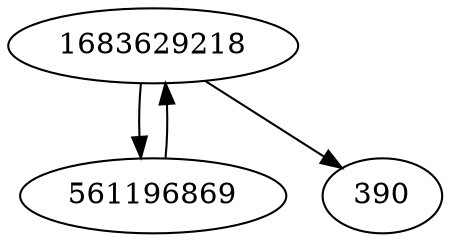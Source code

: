 strict digraph  {
1683629218;
561196869;
390;
1683629218 -> 561196869;
1683629218 -> 390;
561196869 -> 1683629218;
}
